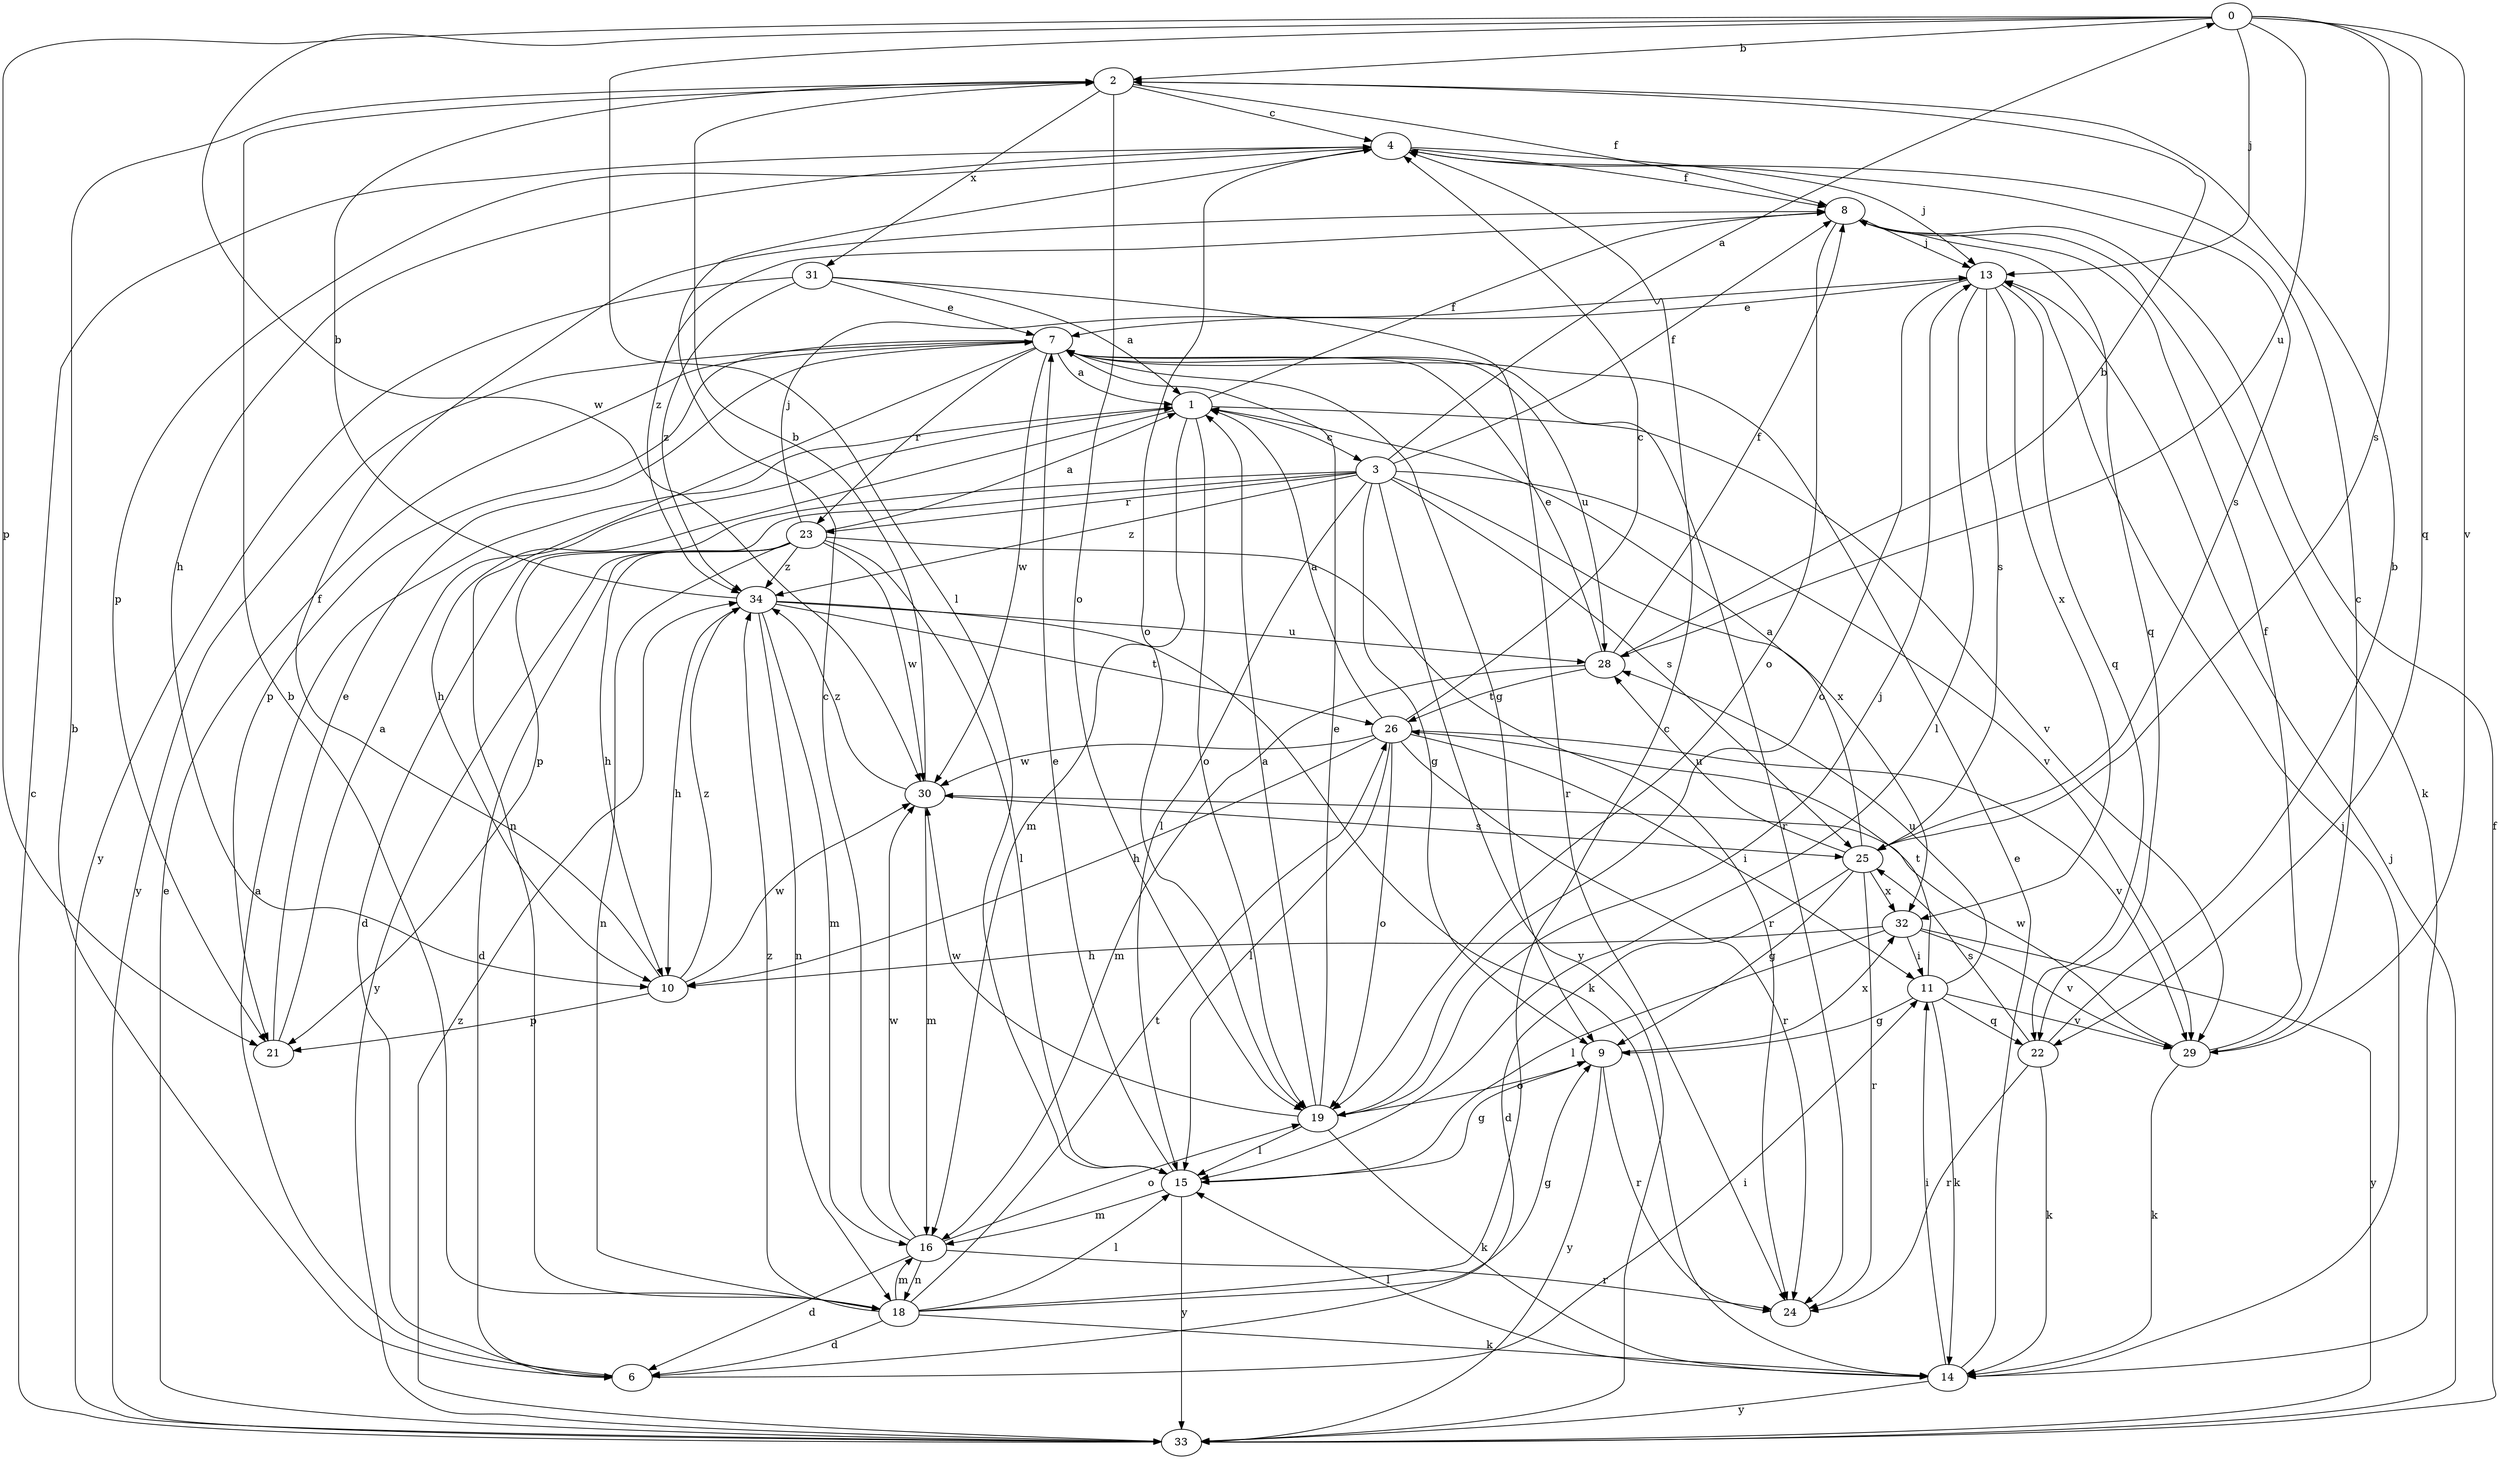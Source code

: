strict digraph  {
0;
1;
2;
3;
4;
6;
7;
8;
9;
10;
11;
13;
14;
15;
16;
18;
19;
21;
22;
23;
24;
25;
26;
28;
29;
30;
31;
32;
33;
34;
0 -> 2  [label=b];
0 -> 13  [label=j];
0 -> 15  [label=l];
0 -> 21  [label=p];
0 -> 22  [label=q];
0 -> 25  [label=s];
0 -> 28  [label=u];
0 -> 29  [label=v];
0 -> 30  [label=w];
1 -> 3  [label=c];
1 -> 8  [label=f];
1 -> 10  [label=h];
1 -> 16  [label=m];
1 -> 19  [label=o];
1 -> 29  [label=v];
2 -> 4  [label=c];
2 -> 8  [label=f];
2 -> 19  [label=o];
2 -> 31  [label=x];
3 -> 0  [label=a];
3 -> 6  [label=d];
3 -> 8  [label=f];
3 -> 9  [label=g];
3 -> 15  [label=l];
3 -> 21  [label=p];
3 -> 23  [label=r];
3 -> 25  [label=s];
3 -> 29  [label=v];
3 -> 32  [label=x];
3 -> 33  [label=y];
3 -> 34  [label=z];
4 -> 8  [label=f];
4 -> 10  [label=h];
4 -> 13  [label=j];
4 -> 19  [label=o];
4 -> 21  [label=p];
4 -> 25  [label=s];
6 -> 1  [label=a];
6 -> 2  [label=b];
6 -> 11  [label=i];
7 -> 1  [label=a];
7 -> 9  [label=g];
7 -> 18  [label=n];
7 -> 21  [label=p];
7 -> 23  [label=r];
7 -> 24  [label=r];
7 -> 28  [label=u];
7 -> 30  [label=w];
7 -> 33  [label=y];
8 -> 13  [label=j];
8 -> 14  [label=k];
8 -> 19  [label=o];
8 -> 22  [label=q];
8 -> 34  [label=z];
9 -> 19  [label=o];
9 -> 24  [label=r];
9 -> 32  [label=x];
9 -> 33  [label=y];
10 -> 8  [label=f];
10 -> 21  [label=p];
10 -> 30  [label=w];
10 -> 34  [label=z];
11 -> 9  [label=g];
11 -> 14  [label=k];
11 -> 22  [label=q];
11 -> 26  [label=t];
11 -> 28  [label=u];
11 -> 29  [label=v];
13 -> 7  [label=e];
13 -> 15  [label=l];
13 -> 19  [label=o];
13 -> 22  [label=q];
13 -> 25  [label=s];
13 -> 32  [label=x];
14 -> 7  [label=e];
14 -> 11  [label=i];
14 -> 13  [label=j];
14 -> 15  [label=l];
14 -> 33  [label=y];
15 -> 7  [label=e];
15 -> 9  [label=g];
15 -> 16  [label=m];
15 -> 33  [label=y];
16 -> 4  [label=c];
16 -> 6  [label=d];
16 -> 18  [label=n];
16 -> 19  [label=o];
16 -> 24  [label=r];
16 -> 30  [label=w];
18 -> 2  [label=b];
18 -> 4  [label=c];
18 -> 6  [label=d];
18 -> 9  [label=g];
18 -> 14  [label=k];
18 -> 15  [label=l];
18 -> 16  [label=m];
18 -> 26  [label=t];
18 -> 34  [label=z];
19 -> 1  [label=a];
19 -> 7  [label=e];
19 -> 13  [label=j];
19 -> 14  [label=k];
19 -> 15  [label=l];
19 -> 30  [label=w];
21 -> 1  [label=a];
21 -> 7  [label=e];
22 -> 2  [label=b];
22 -> 14  [label=k];
22 -> 24  [label=r];
22 -> 25  [label=s];
23 -> 1  [label=a];
23 -> 6  [label=d];
23 -> 10  [label=h];
23 -> 13  [label=j];
23 -> 15  [label=l];
23 -> 18  [label=n];
23 -> 24  [label=r];
23 -> 30  [label=w];
23 -> 33  [label=y];
23 -> 34  [label=z];
25 -> 1  [label=a];
25 -> 6  [label=d];
25 -> 9  [label=g];
25 -> 24  [label=r];
25 -> 28  [label=u];
25 -> 32  [label=x];
26 -> 1  [label=a];
26 -> 4  [label=c];
26 -> 10  [label=h];
26 -> 11  [label=i];
26 -> 15  [label=l];
26 -> 19  [label=o];
26 -> 24  [label=r];
26 -> 29  [label=v];
26 -> 30  [label=w];
28 -> 2  [label=b];
28 -> 7  [label=e];
28 -> 8  [label=f];
28 -> 16  [label=m];
28 -> 26  [label=t];
29 -> 4  [label=c];
29 -> 8  [label=f];
29 -> 14  [label=k];
29 -> 30  [label=w];
30 -> 2  [label=b];
30 -> 16  [label=m];
30 -> 25  [label=s];
30 -> 34  [label=z];
31 -> 1  [label=a];
31 -> 7  [label=e];
31 -> 24  [label=r];
31 -> 33  [label=y];
31 -> 34  [label=z];
32 -> 10  [label=h];
32 -> 11  [label=i];
32 -> 15  [label=l];
32 -> 29  [label=v];
32 -> 33  [label=y];
33 -> 4  [label=c];
33 -> 7  [label=e];
33 -> 8  [label=f];
33 -> 13  [label=j];
33 -> 34  [label=z];
34 -> 2  [label=b];
34 -> 10  [label=h];
34 -> 14  [label=k];
34 -> 16  [label=m];
34 -> 18  [label=n];
34 -> 26  [label=t];
34 -> 28  [label=u];
}

